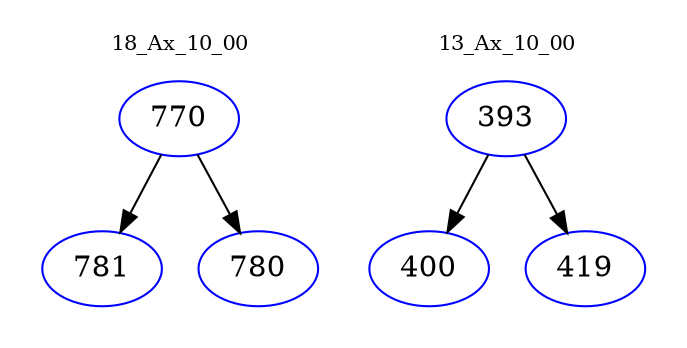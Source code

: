 digraph{
subgraph cluster_0 {
color = white
label = "18_Ax_10_00";
fontsize=10;
T0_770 [label="770", color="blue"]
T0_770 -> T0_781 [color="black"]
T0_781 [label="781", color="blue"]
T0_770 -> T0_780 [color="black"]
T0_780 [label="780", color="blue"]
}
subgraph cluster_1 {
color = white
label = "13_Ax_10_00";
fontsize=10;
T1_393 [label="393", color="blue"]
T1_393 -> T1_400 [color="black"]
T1_400 [label="400", color="blue"]
T1_393 -> T1_419 [color="black"]
T1_419 [label="419", color="blue"]
}
}

